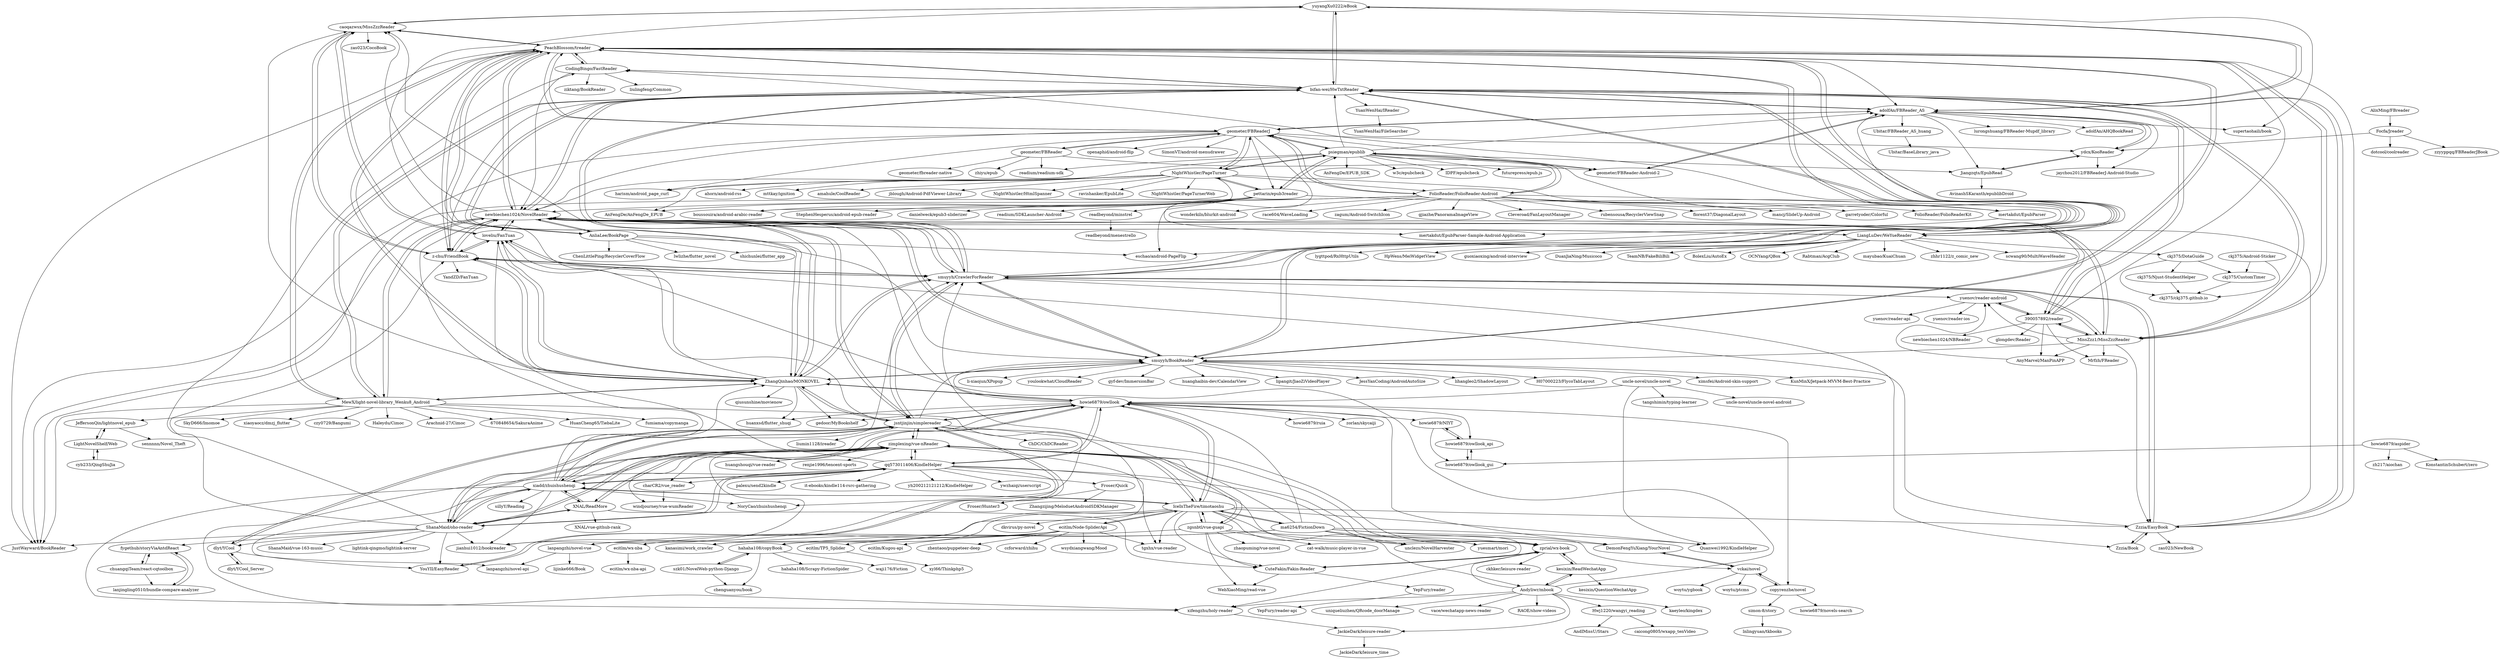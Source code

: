 digraph G {
"yuyangXu0222/eBook" -> "supertaohaili/book"
"yuyangXu0222/eBook" -> "caoqazwsx/MissZzzReader"
"yuyangXu0222/eBook" -> "adolfAn/FBReader_AS"
"yuyangXu0222/eBook" -> "bifan-wei/HwTxtReader"
"JeffersonQin/lightnovel_epub" -> "LightNovelShelf/Web"
"JeffersonQin/lightnovel_epub" -> "sennnnn/Novel_Theft"
"psiegman/epublib" -> "NightWhistler/PageTurner"
"psiegman/epublib" -> "FolioReader/FolioReader-Android"
"psiegman/epublib" -> "geometer/FBReaderJ"
"psiegman/epublib" -> "pettarin/epub3reader"
"psiegman/epublib" -> "adolfAn/FBReader_AS"
"psiegman/epublib" -> "mertakdut/EpubParser"
"psiegman/epublib" -> "readium/readium-sdk" ["e"=1]
"psiegman/epublib" -> "geometer/FBReader-Android-2"
"psiegman/epublib" -> "w3c/epubcheck" ["e"=1]
"psiegman/epublib" -> "IDPF/epubcheck" ["e"=1]
"psiegman/epublib" -> "bifan-wei/HwTxtReader"
"psiegman/epublib" -> "newbiechen1024/NovelReader"
"psiegman/epublib" -> "futurepress/epub.js" ["e"=1]
"psiegman/epublib" -> "AnFengDe/EPUB_SDK" ["e"=1]
"psiegman/epublib" -> "Jiangzqts/EpubRead"
"MewX/light-novel-library_Wenku8_Android" -> "newbiechen1024/NovelReader"
"MewX/light-novel-library_Wenku8_Android" -> "xiaoyaocz/dmzj_flutter" ["e"=1]
"MewX/light-novel-library_Wenku8_Android" -> "czy0729/Bangumi" ["e"=1]
"MewX/light-novel-library_Wenku8_Android" -> "PeachBlossom/treader"
"MewX/light-novel-library_Wenku8_Android" -> "bifan-wei/HwTxtReader"
"MewX/light-novel-library_Wenku8_Android" -> "ZhangQinhao/MONKOVEL"
"MewX/light-novel-library_Wenku8_Android" -> "JustWayward/BookReader" ["e"=1]
"MewX/light-novel-library_Wenku8_Android" -> "Haleydu/Cimoc" ["e"=1]
"MewX/light-novel-library_Wenku8_Android" -> "Arachnid-27/Cimoc" ["e"=1]
"MewX/light-novel-library_Wenku8_Android" -> "kanasimi/work_crawler" ["e"=1]
"MewX/light-novel-library_Wenku8_Android" -> "670848654/SakuraAnime" ["e"=1]
"MewX/light-novel-library_Wenku8_Android" -> "HuanCheng65/TiebaLite" ["e"=1]
"MewX/light-novel-library_Wenku8_Android" -> "fumiama/copymanga" ["e"=1]
"MewX/light-novel-library_Wenku8_Android" -> "JeffersonQin/lightnovel_epub"
"MewX/light-novel-library_Wenku8_Android" -> "SkyD666/Imomoe" ["e"=1]
"AnliaLee/BookPage" -> "eschao/android-PageFlip" ["e"=1]
"AnliaLee/BookPage" -> "lwlizhe/flutter_novel" ["e"=1]
"AnliaLee/BookPage" -> "newbiechen1024/NovelReader"
"AnliaLee/BookPage" -> "PeachBlossom/treader"
"AnliaLee/BookPage" -> "smuyyh/BookReader"
"AnliaLee/BookPage" -> "shichunlei/flutter_app" ["e"=1]
"AnliaLee/BookPage" -> "ChenLittlePing/RecyclerCoverFlow" ["e"=1]
"ckj375/DotaGuide" -> "ckj375/ckj375.github.io"
"ckj375/DotaGuide" -> "ckj375/CustomTimer"
"ckj375/DotaGuide" -> "ckj375/Njust-StudentHelper"
"Zzzia/EasyBook" -> "Zzzia/Book"
"Zzzia/EasyBook" -> "smuyyh/CrawlerForReader"
"Zzzia/EasyBook" -> "z-chu/FriendBook"
"Zzzia/EasyBook" -> "PeachBlossom/treader"
"Zzzia/EasyBook" -> "newbiechen1024/NovelReader"
"Zzzia/EasyBook" -> "zas023/NewBook"
"Zzzia/EasyBook" -> "bifan-wei/HwTxtReader"
"newbiechen1024/NovelReader" -> "smuyyh/BookReader"
"newbiechen1024/NovelReader" -> "PeachBlossom/treader"
"newbiechen1024/NovelReader" -> "smuyyh/CrawlerForReader"
"newbiechen1024/NovelReader" -> "bifan-wei/HwTxtReader"
"newbiechen1024/NovelReader" -> "ZhangQinhao/MONKOVEL"
"newbiechen1024/NovelReader" -> "z-chu/FriendBook"
"newbiechen1024/NovelReader" -> "JustWayward/BookReader" ["e"=1]
"newbiechen1024/NovelReader" -> "MewX/light-novel-library_Wenku8_Android"
"newbiechen1024/NovelReader" -> "jsntjinjin/simplereader"
"newbiechen1024/NovelReader" -> "LiangLuDev/WeYueReader"
"newbiechen1024/NovelReader" -> "390057892/reader"
"newbiechen1024/NovelReader" -> "AnliaLee/BookPage"
"newbiechen1024/NovelReader" -> "MissZzz1/MissZzzReader"
"newbiechen1024/NovelReader" -> "caoqazwsx/MissZzzReader"
"newbiechen1024/NovelReader" -> "loveliu/FanTuan"
"smuyyh/BookReader" -> "newbiechen1024/NovelReader"
"smuyyh/BookReader" -> "smuyyh/CrawlerForReader"
"smuyyh/BookReader" -> "PeachBlossom/treader"
"smuyyh/BookReader" -> "bifan-wei/HwTxtReader"
"smuyyh/BookReader" -> "ZhangQinhao/MONKOVEL"
"smuyyh/BookReader" -> "li-xiaojun/XPopup" ["e"=1]
"smuyyh/BookReader" -> "youlookwhat/CloudReader" ["e"=1]
"smuyyh/BookReader" -> "gyf-dev/ImmersionBar" ["e"=1]
"smuyyh/BookReader" -> "huanghaibin-dev/CalendarView" ["e"=1]
"smuyyh/BookReader" -> "lipangit/JiaoZiVideoPlayer" ["e"=1]
"smuyyh/BookReader" -> "JessYanCoding/AndroidAutoSize" ["e"=1]
"smuyyh/BookReader" -> "lihangleo2/ShadowLayout" ["e"=1]
"smuyyh/BookReader" -> "H07000223/FlycoTabLayout" ["e"=1]
"smuyyh/BookReader" -> "ximsfei/Android-skin-support" ["e"=1]
"smuyyh/BookReader" -> "KunMinX/Jetpack-MVVM-Best-Practice" ["e"=1]
"uncle-novel/uncle-novel" -> "uncle-novel/uncle-novel-android"
"uncle-novel/uncle-novel" -> "Quanwei1992/KindleHelper"
"uncle-novel/uncle-novel" -> "howie6879/owllook"
"uncle-novel/uncle-novel" -> "tangshimin/typing-learner" ["e"=1]
"zimplexing/vue-nReader" -> "xiadd/zhuishushenqi"
"zimplexing/vue-nReader" -> "XNAL/ReadMore"
"zimplexing/vue-nReader" -> "charCR2/vue_reader"
"zimplexing/vue-nReader" -> "ShanaMaid/oho-reader"
"zimplexing/vue-nReader" -> "CuteFakin/Fakin-Reader"
"zimplexing/vue-nReader" -> "tgxhx/vue-reader" ["e"=1]
"zimplexing/vue-nReader" -> "zprial/wx-book"
"zimplexing/vue-nReader" -> "windjourney/vue-wumReader"
"zimplexing/vue-nReader" -> "jianhui1012/bookreader"
"zimplexing/vue-nReader" -> "jsntjinjin/simplereader"
"zimplexing/vue-nReader" -> "huangshouqi/vue-reader" ["e"=1]
"zimplexing/vue-nReader" -> "zgsnbtl/vue-guapi"
"zimplexing/vue-nReader" -> "IceInTheFire/timotaoshu"
"zimplexing/vue-nReader" -> "renjie1996/tencent-sports" ["e"=1]
"zimplexing/vue-nReader" -> "qq573011406/KindleHelper"
"copyrenzhe/novel" -> "simon-8/story"
"copyrenzhe/novel" -> "vckai/novel"
"copyrenzhe/novel" -> "howie6879/novels-search"
"ma6254/FictionDown" -> "IceInTheFire/timotaoshu"
"ma6254/FictionDown" -> "vckai/novel"
"ma6254/FictionDown" -> "unclezs/NovelHarvester" ["e"=1]
"ma6254/FictionDown" -> "howie6879/owllook"
"ma6254/FictionDown" -> "Quanwei1992/KindleHelper"
"ma6254/FictionDown" -> "hahaha108/copyBook"
"ma6254/FictionDown" -> "DemonFengYuXiang/YourNovel"
"ma6254/FictionDown" -> "smuyyh/CrawlerForReader"
"ma6254/FictionDown" -> "kanasimi/work_crawler" ["e"=1]
"ma6254/FictionDown" -> "yuesmart/mori"
"howie6879/owllook" -> "IceInTheFire/timotaoshu"
"howie6879/owllook" -> "howie6879/owllook_api"
"howie6879/owllook" -> "huanxsd/flutter_shuqi" ["e"=1]
"howie6879/owllook" -> "smuyyh/BookReader"
"howie6879/owllook" -> "DemonFengYuXiang/YourNovel"
"howie6879/owllook" -> "newbiechen1024/NovelReader"
"howie6879/owllook" -> "qq573011406/KindleHelper"
"howie6879/owllook" -> "gedoor/MyBookshelf" ["e"=1]
"howie6879/owllook" -> "howie6879/NIYT"
"howie6879/owllook" -> "howie6879/ruia" ["e"=1]
"howie6879/owllook" -> "ZhangQinhao/MONKOVEL"
"howie6879/owllook" -> "jsntjinjin/simplereader"
"howie6879/owllook" -> "copyrenzhe/novel"
"howie6879/owllook" -> "ShanaMaid/oho-reader"
"howie6879/owllook" -> "zorlan/skycaiji" ["e"=1]
"qq573011406/KindleHelper" -> "ShanaMaid/oho-reader"
"qq573011406/KindleHelper" -> "it-ebooks/kindle114-rsrc-gathering" ["e"=1]
"qq573011406/KindleHelper" -> "xiadd/zhuishushenqi"
"qq573011406/KindleHelper" -> "loveliu/FanTuan"
"qq573011406/KindleHelper" -> "howie6879/owllook"
"qq573011406/KindleHelper" -> "Froser/Quick"
"qq573011406/KindleHelper" -> "yh200212121212/KindleHelper"
"qq573011406/KindleHelper" -> "zimplexing/vue-nReader"
"qq573011406/KindleHelper" -> "unclezs/NovelHarvester" ["e"=1]
"qq573011406/KindleHelper" -> "jianhui1012/bookreader"
"qq573011406/KindleHelper" -> "ywzhaiqi/userscript" ["e"=1]
"qq573011406/KindleHelper" -> "xifengzhu/holy-reader"
"qq573011406/KindleHelper" -> "charCR2/vue_reader"
"qq573011406/KindleHelper" -> "palexu/send2kindle"
"qq573011406/KindleHelper" -> "yuesmart/mori"
"NightWhistler/PageTurner" -> "pettarin/epub3reader"
"NightWhistler/PageTurner" -> "geometer/FBReaderJ"
"NightWhistler/PageTurner" -> "psiegman/epublib"
"NightWhistler/PageTurner" -> "amahule/CoolReader"
"NightWhistler/PageTurner" -> "harism/android_page_curl" ["e"=1]
"NightWhistler/PageTurner" -> "boussouira/android-arabic-reader"
"NightWhistler/PageTurner" -> "FolioReader/FolioReader-Android"
"NightWhistler/PageTurner" -> "jblough/Android-Pdf-Viewer-Library" ["e"=1]
"NightWhistler/PageTurner" -> "NightWhistler/HtmlSpanner" ["e"=1]
"NightWhistler/PageTurner" -> "AnFengDe/AnFengDe_EPUB"
"NightWhistler/PageTurner" -> "ravishanker/EpubLite"
"NightWhistler/PageTurner" -> "NightWhistler/PageTurnerWeb"
"NightWhistler/PageTurner" -> "mertakdut/EpubParser"
"NightWhistler/PageTurner" -> "ahorn/android-rss" ["e"=1]
"NightWhistler/PageTurner" -> "mttkay/ignition" ["e"=1]
"FolioReader/FolioReader-Android" -> "JustWayward/BookReader" ["e"=1]
"FolioReader/FolioReader-Android" -> "psiegman/epublib"
"FolioReader/FolioReader-Android" -> "FolioReader/FolioReaderKit" ["e"=1]
"FolioReader/FolioReader-Android" -> "eschao/android-PageFlip" ["e"=1]
"FolioReader/FolioReader-Android" -> "geometer/FBReaderJ"
"FolioReader/FolioReader-Android" -> "newbiechen1024/NovelReader"
"FolioReader/FolioReader-Android" -> "wonderkiln/blurkit-android" ["e"=1]
"FolioReader/FolioReader-Android" -> "race604/WaveLoading" ["e"=1]
"FolioReader/FolioReader-Android" -> "zagum/Android-SwitchIcon" ["e"=1]
"FolioReader/FolioReader-Android" -> "gjiazhe/PanoramaImageView" ["e"=1]
"FolioReader/FolioReader-Android" -> "Cleveroad/FanLayoutManager" ["e"=1]
"FolioReader/FolioReader-Android" -> "rubensousa/RecyclerViewSnap" ["e"=1]
"FolioReader/FolioReader-Android" -> "florent37/DiagonalLayout" ["e"=1]
"FolioReader/FolioReader-Android" -> "mancj/SlideUp-Android" ["e"=1]
"FolioReader/FolioReader-Android" -> "garretyoder/Colorful" ["e"=1]
"xiadd/zhuishushenqi" -> "ShanaMaid/oho-reader"
"xiadd/zhuishushenqi" -> "zimplexing/vue-nReader"
"xiadd/zhuishushenqi" -> "XNAL/ReadMore"
"xiadd/zhuishushenqi" -> "jsntjinjin/simplereader"
"xiadd/zhuishushenqi" -> "xifengzhu/holy-reader"
"xiadd/zhuishushenqi" -> "jianhui1012/bookreader"
"xiadd/zhuishushenqi" -> "qq573011406/KindleHelper"
"xiadd/zhuishushenqi" -> "NoryCao/zhuishushenqi"
"xiadd/zhuishushenqi" -> "lanpangzhi/novel-api"
"xiadd/zhuishushenqi" -> "ZhangQinhao/MONKOVEL"
"xiadd/zhuishushenqi" -> "IceInTheFire/timotaoshu"
"xiadd/zhuishushenqi" -> "newbiechen1024/NovelReader"
"xiadd/zhuishushenqi" -> "smuyyh/CrawlerForReader"
"xiadd/zhuishushenqi" -> "sillyY/Reading"
"xiadd/zhuishushenqi" -> "howie6879/owllook"
"szk01/NovelWeb-python-Django" -> "hahaha108/copyBook"
"szk01/NovelWeb-python-Django" -> "chenguanyou/book"
"geometer/FBReaderJ" -> "adolfAn/FBReader_AS"
"geometer/FBReaderJ" -> "NightWhistler/PageTurner"
"geometer/FBReaderJ" -> "geometer/FBReader"
"geometer/FBReaderJ" -> "psiegman/epublib"
"geometer/FBReaderJ" -> "FolioReader/FolioReader-Android"
"geometer/FBReaderJ" -> "harism/android_page_curl" ["e"=1]
"geometer/FBReaderJ" -> "PeachBlossom/treader"
"geometer/FBReaderJ" -> "JustWayward/BookReader" ["e"=1]
"geometer/FBReaderJ" -> "newbiechen1024/NovelReader"
"geometer/FBReaderJ" -> "geometer/FBReader-Android-2"
"geometer/FBReaderJ" -> "pettarin/epub3reader"
"geometer/FBReaderJ" -> "openaphid/android-flip" ["e"=1]
"geometer/FBReaderJ" -> "SimonVT/android-menudrawer" ["e"=1]
"geometer/FBReaderJ" -> "ydcx/KooReader"
"geometer/FBReaderJ" -> "eschao/android-PageFlip" ["e"=1]
"vckai/novel" -> "DemonFengYuXiang/YourNovel"
"vckai/novel" -> "copyrenzhe/novel"
"vckai/novel" -> "woytu/ptcms"
"vckai/novel" -> "woytu/ygbook"
"howie6879/NIYT" -> "howie6879/owllook_gui"
"howie6879/NIYT" -> "howie6879/owllook_api"
"hahaha108/copyBook" -> "hahaha108/Scrapy-FictionSpider"
"hahaha108/copyBook" -> "szk01/NovelWeb-python-Django"
"hahaha108/copyBook" -> "chenguanyou/book"
"hahaha108/copyBook" -> "waji176/Fiction"
"Zzzia/Book" -> "Zzzia/EasyBook"
"smuyyh/CrawlerForReader" -> "newbiechen1024/NovelReader"
"smuyyh/CrawlerForReader" -> "smuyyh/BookReader"
"smuyyh/CrawlerForReader" -> "PeachBlossom/treader"
"smuyyh/CrawlerForReader" -> "z-chu/FriendBook"
"smuyyh/CrawlerForReader" -> "Zzzia/EasyBook"
"smuyyh/CrawlerForReader" -> "loveliu/FanTuan"
"smuyyh/CrawlerForReader" -> "jsntjinjin/simplereader"
"smuyyh/CrawlerForReader" -> "ZhangQinhao/MONKOVEL"
"smuyyh/CrawlerForReader" -> "caoqazwsx/MissZzzReader"
"smuyyh/CrawlerForReader" -> "MissZzz1/MissZzzReader"
"smuyyh/CrawlerForReader" -> "bifan-wei/HwTxtReader"
"smuyyh/CrawlerForReader" -> "yuenov/reader-android"
"smuyyh/CrawlerForReader" -> "Zzzia/Book"
"smuyyh/CrawlerForReader" -> "adolfAn/FBReader_AS"
"smuyyh/CrawlerForReader" -> "CodingBingo/FastReader"
"bifan-wei/HwTxtReader" -> "PeachBlossom/treader"
"bifan-wei/HwTxtReader" -> "newbiechen1024/NovelReader"
"bifan-wei/HwTxtReader" -> "MissZzz1/MissZzzReader"
"bifan-wei/HwTxtReader" -> "smuyyh/BookReader"
"bifan-wei/HwTxtReader" -> "CodingBingo/FastReader"
"bifan-wei/HwTxtReader" -> "ZhangQinhao/MONKOVEL"
"bifan-wei/HwTxtReader" -> "adolfAn/FBReader_AS"
"bifan-wei/HwTxtReader" -> "yuyangXu0222/eBook"
"bifan-wei/HwTxtReader" -> "LiangLuDev/WeYueReader"
"bifan-wei/HwTxtReader" -> "390057892/reader"
"bifan-wei/HwTxtReader" -> "z-chu/FriendBook"
"bifan-wei/HwTxtReader" -> "MewX/light-novel-library_Wenku8_Android"
"bifan-wei/HwTxtReader" -> "YuanWenHai/IReader"
"bifan-wei/HwTxtReader" -> "smuyyh/CrawlerForReader"
"bifan-wei/HwTxtReader" -> "Zzzia/EasyBook"
"xifengzhu/holy-reader" -> "JackieDark/leisure-reader"
"lanpangzhi/novel-vue" -> "lanpangzhi/novel-api"
"lanpangzhi/novel-vue" -> "lijinke666/Book"
"z-chu/FriendBook" -> "caoqazwsx/MissZzzReader"
"z-chu/FriendBook" -> "PeachBlossom/treader"
"z-chu/FriendBook" -> "newbiechen1024/NovelReader"
"z-chu/FriendBook" -> "loveliu/FanTuan"
"z-chu/FriendBook" -> "ZhangQinhao/MONKOVEL"
"z-chu/FriendBook" -> "smuyyh/CrawlerForReader"
"z-chu/FriendBook" -> "YandZD/FanTuan"
"390057892/reader" -> "yuenov/reader-android"
"390057892/reader" -> "newbiechen1024/NovelReader"
"390057892/reader" -> "Mrfzh/FReader"
"390057892/reader" -> "bifan-wei/HwTxtReader"
"390057892/reader" -> "MissZzz1/MissZzzReader"
"390057892/reader" -> "newbiechen1024/NBReader"
"390057892/reader" -> "glongdev/Reader"
"390057892/reader" -> "PeachBlossom/treader"
"390057892/reader" -> "AnyMarvel/ManPinAPP"
"IceInTheFire/timotaoshu" -> "ma6254/FictionDown"
"IceInTheFire/timotaoshu" -> "tgxhx/vue-reader" ["e"=1]
"IceInTheFire/timotaoshu" -> "zgsnbtl/vue-guapi"
"IceInTheFire/timotaoshu" -> "dkvirus/py-novel"
"IceInTheFire/timotaoshu" -> "howie6879/owllook"
"IceInTheFire/timotaoshu" -> "ecitlm/Node-SpliderApi"
"IceInTheFire/timotaoshu" -> "zimplexing/vue-nReader"
"IceInTheFire/timotaoshu" -> "hahaha108/copyBook"
"IceInTheFire/timotaoshu" -> "CuteFakin/Fakin-Reader"
"IceInTheFire/timotaoshu" -> "lanpangzhi/novel-vue"
"IceInTheFire/timotaoshu" -> "zprial/wx-book"
"IceInTheFire/timotaoshu" -> "xiadd/zhuishushenqi"
"IceInTheFire/timotaoshu" -> "Quanwei1992/KindleHelper"
"IceInTheFire/timotaoshu" -> "Andyliwr/mbook"
"IceInTheFire/timotaoshu" -> "Zzzia/EasyBook"
"ShanaMaid/oho-reader" -> "xiadd/zhuishushenqi"
"ShanaMaid/oho-reader" -> "ShanaMaid/vue-163-music" ["e"=1]
"ShanaMaid/oho-reader" -> "qq573011406/KindleHelper"
"ShanaMaid/oho-reader" -> "zimplexing/vue-nReader"
"ShanaMaid/oho-reader" -> "jsntjinjin/simplereader"
"ShanaMaid/oho-reader" -> "XNAL/ReadMore"
"ShanaMaid/oho-reader" -> "YouYII/EasyReader"
"ShanaMaid/oho-reader" -> "dlyt/YCool"
"ShanaMaid/oho-reader" -> "jianhui1012/bookreader"
"ShanaMaid/oho-reader" -> "howie6879/owllook"
"ShanaMaid/oho-reader" -> "JustWayward/BookReader" ["e"=1]
"ShanaMaid/oho-reader" -> "z-chu/FriendBook"
"ShanaMaid/oho-reader" -> "lightink-qingmo/lightink-server"
"ShanaMaid/oho-reader" -> "CodingBingo/FastReader"
"ShanaMaid/oho-reader" -> "fygethub/storyViaAntdReact"
"caoqazwsx/MissZzzReader" -> "z-chu/FriendBook"
"caoqazwsx/MissZzzReader" -> "loveliu/FanTuan"
"caoqazwsx/MissZzzReader" -> "PeachBlossom/treader"
"caoqazwsx/MissZzzReader" -> "zas023/CocoBook"
"caoqazwsx/MissZzzReader" -> "yuyangXu0222/eBook"
"XNAL/ReadMore" -> "zimplexing/vue-nReader"
"XNAL/ReadMore" -> "XNAL/vue-github-rank"
"XNAL/ReadMore" -> "xiadd/zhuishushenqi"
"XNAL/ReadMore" -> "CuteFakin/Fakin-Reader"
"XNAL/ReadMore" -> "ShanaMaid/oho-reader"
"ecitlm/Node-SpliderApi" -> "IceInTheFire/timotaoshu"
"ecitlm/Node-SpliderApi" -> "ecitlm/TP5_Splider"
"ecitlm/Node-SpliderApi" -> "ecitlm/wx-nba"
"ecitlm/Node-SpliderApi" -> "ecitlm/Kugou-api" ["e"=1]
"ecitlm/Node-SpliderApi" -> "zhentaoo/puppeteer-deep" ["e"=1]
"ecitlm/Node-SpliderApi" -> "ccforward/zhihu" ["e"=1]
"ecitlm/Node-SpliderApi" -> "tgxhx/vue-reader" ["e"=1]
"ecitlm/Node-SpliderApi" -> "wsydxiangwang/Mood" ["e"=1]
"LightNovelShelf/Web" -> "cyb233/QingShuJia"
"LightNovelShelf/Web" -> "JeffersonQin/lightnovel_epub"
"LiangLuDev/WeYueReader" -> "PeachBlossom/treader"
"LiangLuDev/WeYueReader" -> "Rabtman/AcgClub" ["e"=1]
"LiangLuDev/WeYueReader" -> "ckj375/DotaGuide"
"LiangLuDev/WeYueReader" -> "newbiechen1024/NovelReader"
"LiangLuDev/WeYueReader" -> "mayubao/KuaiChuan" ["e"=1]
"LiangLuDev/WeYueReader" -> "zhhr1122/z_comic_new" ["e"=1]
"LiangLuDev/WeYueReader" -> "bifan-wei/HwTxtReader"
"LiangLuDev/WeYueReader" -> "scwang90/MultiWaveHeader" ["e"=1]
"LiangLuDev/WeYueReader" -> "lygttpod/RxHttpUtils" ["e"=1]
"LiangLuDev/WeYueReader" -> "HpWens/MeiWidgetView" ["e"=1]
"LiangLuDev/WeYueReader" -> "guoxiaoxing/android-interview" ["e"=1]
"LiangLuDev/WeYueReader" -> "DuanJiaNing/Musicoco" ["e"=1]
"LiangLuDev/WeYueReader" -> "TeamNB/FakeBiliBili" ["e"=1]
"LiangLuDev/WeYueReader" -> "BolexLiu/AutoEx" ["e"=1]
"LiangLuDev/WeYueReader" -> "OCNYang/QBox" ["e"=1]
"cyb233/QingShuJia" -> "LightNovelShelf/Web"
"yuenov/reader-android" -> "yuenov/reader-ios" ["e"=1]
"yuenov/reader-android" -> "yuenov/reader-api" ["e"=1]
"yuenov/reader-android" -> "390057892/reader"
"dlyt/YCool" -> "dlyt/YCool_Server"
"dlyt/YCool" -> "jsntjinjin/simplereader"
"dlyt/YCool" -> "YouYII/EasyReader"
"dlyt/YCool_Server" -> "dlyt/YCool"
"howie6879/owllook_api" -> "howie6879/owllook_gui"
"howie6879/owllook_api" -> "howie6879/NIYT"
"howie6879/owllook_gui" -> "howie6879/owllook_api"
"kesixin/ReadWechatApp" -> "zprial/wx-book"
"kesixin/ReadWechatApp" -> "kesixin/QuestionWechatApp" ["e"=1]
"kesixin/ReadWechatApp" -> "Andyliwr/mbook"
"PeachBlossom/treader" -> "newbiechen1024/NovelReader"
"PeachBlossom/treader" -> "bifan-wei/HwTxtReader"
"PeachBlossom/treader" -> "LiangLuDev/WeYueReader"
"PeachBlossom/treader" -> "z-chu/FriendBook"
"PeachBlossom/treader" -> "smuyyh/BookReader"
"PeachBlossom/treader" -> "ZhangQinhao/MONKOVEL"
"PeachBlossom/treader" -> "smuyyh/CrawlerForReader"
"PeachBlossom/treader" -> "caoqazwsx/MissZzzReader"
"PeachBlossom/treader" -> "JustWayward/BookReader" ["e"=1]
"PeachBlossom/treader" -> "MissZzz1/MissZzzReader"
"PeachBlossom/treader" -> "AnliaLee/BookPage"
"PeachBlossom/treader" -> "CodingBingo/FastReader"
"PeachBlossom/treader" -> "adolfAn/FBReader_AS"
"PeachBlossom/treader" -> "MewX/light-novel-library_Wenku8_Android"
"PeachBlossom/treader" -> "geometer/FBReaderJ"
"ydcx/KooReader" -> "Jiangzqts/EpubRead"
"ydcx/KooReader" -> "adolfAn/FBReader_AS"
"ydcx/KooReader" -> "jaychou2012/FBReaderJ-Android-Studio"
"ZhangQinhao/MONKOVEL" -> "newbiechen1024/NovelReader"
"ZhangQinhao/MONKOVEL" -> "PeachBlossom/treader"
"ZhangQinhao/MONKOVEL" -> "z-chu/FriendBook"
"ZhangQinhao/MONKOVEL" -> "gedoor/MyBookshelf" ["e"=1]
"ZhangQinhao/MONKOVEL" -> "loveliu/FanTuan"
"ZhangQinhao/MONKOVEL" -> "bifan-wei/HwTxtReader"
"ZhangQinhao/MONKOVEL" -> "smuyyh/BookReader"
"ZhangQinhao/MONKOVEL" -> "smuyyh/CrawlerForReader"
"ZhangQinhao/MONKOVEL" -> "caoqazwsx/MissZzzReader"
"ZhangQinhao/MONKOVEL" -> "MewX/light-novel-library_Wenku8_Android"
"ZhangQinhao/MONKOVEL" -> "jsntjinjin/simplereader"
"ZhangQinhao/MONKOVEL" -> "yuyangXu0222/eBook"
"ZhangQinhao/MONKOVEL" -> "howie6879/owllook"
"ZhangQinhao/MONKOVEL" -> "huanxsd/flutter_shuqi" ["e"=1]
"ZhangQinhao/MONKOVEL" -> "qiusunshine/movienow" ["e"=1]
"jsntjinjin/simplereader" -> "YouYII/EasyReader"
"jsntjinjin/simplereader" -> "dlyt/YCool"
"jsntjinjin/simplereader" -> "newbiechen1024/NovelReader"
"jsntjinjin/simplereader" -> "smuyyh/CrawlerForReader"
"jsntjinjin/simplereader" -> "ShanaMaid/oho-reader"
"jsntjinjin/simplereader" -> "smuyyh/BookReader"
"jsntjinjin/simplereader" -> "xiadd/zhuishushenqi"
"jsntjinjin/simplereader" -> "NoryCao/zhuishushenqi"
"jsntjinjin/simplereader" -> "zprial/wx-book"
"jsntjinjin/simplereader" -> "ChDC/ChDCReader"
"jsntjinjin/simplereader" -> "ZhangQinhao/MONKOVEL"
"jsntjinjin/simplereader" -> "zimplexing/vue-nReader"
"jsntjinjin/simplereader" -> "loveliu/FanTuan"
"jsntjinjin/simplereader" -> "liumin1128/ireader"
"jsntjinjin/simplereader" -> "howie6879/owllook"
"loveliu/FanTuan" -> "z-chu/FriendBook"
"loveliu/FanTuan" -> "caoqazwsx/MissZzzReader"
"loveliu/FanTuan" -> "ZhangQinhao/MONKOVEL"
"loveliu/FanTuan" -> "smuyyh/CrawlerForReader"
"loveliu/FanTuan" -> "newbiechen1024/NovelReader"
"ecitlm/wx-nba" -> "ecitlm/wx-nba-api"
"MissZzz1/MissZzzReader" -> "bifan-wei/HwTxtReader"
"MissZzz1/MissZzzReader" -> "Mrfzh/FReader"
"MissZzz1/MissZzzReader" -> "PeachBlossom/treader"
"MissZzz1/MissZzzReader" -> "yuenov/reader-android"
"MissZzz1/MissZzzReader" -> "newbiechen1024/NovelReader"
"MissZzz1/MissZzzReader" -> "smuyyh/CrawlerForReader"
"MissZzz1/MissZzzReader" -> "390057892/reader"
"MissZzz1/MissZzzReader" -> "AnyMarvel/ManPinAPP"
"MissZzz1/MissZzzReader" -> "smuyyh/BookReader"
"MissZzz1/MissZzzReader" -> "Zzzia/EasyBook"
"zgsnbtl/vue-guapi" -> "CuteFakin/Fakin-Reader"
"zgsnbtl/vue-guapi" -> "WebXiaoMing/read-vue"
"zgsnbtl/vue-guapi" -> "lanpangzhi/novel-vue"
"zgsnbtl/vue-guapi" -> "IceInTheFire/timotaoshu"
"zgsnbtl/vue-guapi" -> "zhaopuming/vue-novel"
"zgsnbtl/vue-guapi" -> "zprial/wx-book"
"zgsnbtl/vue-guapi" -> "zimplexing/vue-nReader"
"zgsnbtl/vue-guapi" -> "cat-walk/music-player-in-vue" ["e"=1]
"charCR2/vue_reader" -> "windjourney/vue-wumReader"
"geometer/FBReader-Android-2" -> "adolfAn/FBReader_AS"
"Andyliwr/mbook" -> "zprial/wx-book"
"Andyliwr/mbook" -> "kesixin/ReadWechatApp"
"Andyliwr/mbook" -> "xifengzhu/holy-reader"
"Andyliwr/mbook" -> "loveliu/FanTuan"
"Andyliwr/mbook" -> "RAOE/show-videos" ["e"=1]
"Andyliwr/mbook" -> "Hwj1220/wangyi_reading"
"Andyliwr/mbook" -> "kaeyleo/kingdex" ["e"=1]
"Andyliwr/mbook" -> "uniqueliuzhen/QRcode_doorManage" ["e"=1]
"Andyliwr/mbook" -> "JackieDark/leisure-reader"
"Andyliwr/mbook" -> "vace/wechatapp-news-reader" ["e"=1]
"Jiangzqts/EpubRead" -> "ydcx/KooReader"
"Jiangzqts/EpubRead" -> "AvinashSKaranth/epublibDroid"
"pettarin/epub3reader" -> "readbeyond/minstrel"
"pettarin/epub3reader" -> "readium/SDKLauncher-Android" ["e"=1]
"pettarin/epub3reader" -> "NightWhistler/PageTurner"
"pettarin/epub3reader" -> "AnFengDe/AnFengDe_EPUB"
"pettarin/epub3reader" -> "boussouira/android-arabic-reader"
"pettarin/epub3reader" -> "psiegman/epublib"
"pettarin/epub3reader" -> "mertakdut/EpubParser"
"pettarin/epub3reader" -> "StephenHesperus/android-epub-reader"
"pettarin/epub3reader" -> "danielweck/epub3-sliderizer"
"pettarin/epub3reader" -> "mertakdut/EpubParser-Sample-Android-Application"
"CodingBingo/FastReader" -> "bifan-wei/HwTxtReader"
"CodingBingo/FastReader" -> "liulingfeng/Common" ["e"=1]
"CodingBingo/FastReader" -> "PeachBlossom/treader"
"CodingBingo/FastReader" -> "ziktang/BookReader"
"CodingBingo/FastReader" -> "newbiechen1024/NovelReader"
"Focfa/Jreader" -> "dotcool/coolreader"
"Focfa/Jreader" -> "zzyyppqq/FBReaderJBook"
"Focfa/Jreader" -> "ydcx/KooReader"
"YuanWenHai/IReader" -> "YuanWenHai/FileSearcher"
"geometer/FBReader" -> "geometer/FBReaderJ"
"geometer/FBReader" -> "geometer/FBReader-Android-2"
"geometer/FBReader" -> "geometer/fbreader-native"
"geometer/FBReader" -> "zhiyu/epub" ["e"=1]
"geometer/FBReader" -> "readium/readium-sdk" ["e"=1]
"zprial/wx-book" -> "xifengzhu/holy-reader"
"zprial/wx-book" -> "kesixin/ReadWechatApp"
"zprial/wx-book" -> "CuteFakin/Fakin-Reader"
"zprial/wx-book" -> "ckhker/leisure-reader"
"simon-8/story" -> "lnlingyuan/tkbooks"
"YepFury/reader" -> "YepFury/reader-api"
"ecitlm/TP5_Splider" -> "xyl66/Thinkphp5"
"YouYII/EasyReader" -> "jsntjinjin/simplereader"
"CuteFakin/Fakin-Reader" -> "WebXiaoMing/read-vue"
"CuteFakin/Fakin-Reader" -> "YepFury/reader"
"CuteFakin/Fakin-Reader" -> "zprial/wx-book"
"AnyMarvel/ManPinAPP" -> "yuenov/reader-android"
"Hwj1220/wangyi_reading" -> "AndIMissU/Stars"
"Hwj1220/wangyi_reading" -> "caicong0805/wxapp_tenVideo"
"DemonFengYuXiang/YourNovel" -> "vckai/novel"
"adolfAn/FBReader_AS" -> "ydcx/KooReader"
"adolfAn/FBReader_AS" -> "geometer/FBReader-Android-2"
"adolfAn/FBReader_AS" -> "lurongshuang/FBReader-Mupdf_library"
"adolfAn/FBReader_AS" -> "geometer/FBReaderJ"
"adolfAn/FBReader_AS" -> "jaychou2012/FBReaderJ-Android-Studio"
"adolfAn/FBReader_AS" -> "Jiangzqts/EpubRead"
"adolfAn/FBReader_AS" -> "adolfAn/AHQBookRead"
"adolfAn/FBReader_AS" -> "Ubitar/FBReader_AS_huang"
"adolfAn/FBReader_AS" -> "bifan-wei/HwTxtReader"
"adolfAn/FBReader_AS" -> "yuyangXu0222/eBook"
"adolfAn/FBReader_AS" -> "supertaohaili/book"
"fygethub/storyViaAntdReact" -> "lanjingling0510/bundle-compare-analyzer"
"fygethub/storyViaAntdReact" -> "chuangqiTeam/react-cqtoolbox"
"JackieDark/leisure-reader" -> "JackieDark/leisure_time"
"chuangqiTeam/react-cqtoolbox" -> "fygethub/storyViaAntdReact"
"chuangqiTeam/react-cqtoolbox" -> "lanjingling0510/bundle-compare-analyzer"
"ckj375/Android-Sticker" -> "ckj375/ckj375.github.io"
"ckj375/Android-Sticker" -> "ckj375/CustomTimer"
"Froser/Quick" -> "Froser/Hunter3"
"Froser/Quick" -> "Zhangzijing/MeloduetAndroidSDKManager"
"howie6879/aspider" -> "zh217/aiochan"
"howie6879/aspider" -> "KonstantinSchubert/zero" ["e"=1]
"howie6879/aspider" -> "howie6879/owllook_gui"
"mertakdut/EpubParser" -> "mertakdut/EpubParser-Sample-Android-Application"
"AlixMing/FBreader" -> "Focfa/Jreader"
"readbeyond/minstrel" -> "readbeyond/menestrello"
"Ubitar/FBReader_AS_huang" -> "Ubitar/BaseLibrary_java"
"ckj375/CustomTimer" -> "ckj375/ckj375.github.io"
"ckj375/Njust-StudentHelper" -> "ckj375/ckj375.github.io"
"lanjingling0510/bundle-compare-analyzer" -> "fygethub/storyViaAntdReact"
"yuyangXu0222/eBook" ["l"="47.101,0.446"]
"supertaohaili/book" ["l"="47.07,0.449"]
"caoqazwsx/MissZzzReader" ["l"="47.155,0.453"]
"adolfAn/FBReader_AS" ["l"="47.068,0.418"]
"bifan-wei/HwTxtReader" ["l"="47.117,0.429"]
"JeffersonQin/lightnovel_epub" ["l"="47.22,0.313"]
"LightNovelShelf/Web" ["l"="47.238,0.278"]
"sennnnn/Novel_Theft" ["l"="47.245,0.304"]
"psiegman/epublib" ["l"="47.014,0.402"]
"NightWhistler/PageTurner" ["l"="46.971,0.406"]
"FolioReader/FolioReader-Android" ["l"="46.996,0.438"]
"geometer/FBReaderJ" ["l"="47.036,0.422"]
"pettarin/epub3reader" ["l"="46.973,0.375"]
"mertakdut/EpubParser" ["l"="46.959,0.385"]
"readium/readium-sdk" ["l"="-34.56,-20.608"]
"geometer/FBReader-Android-2" ["l"="47.032,0.448"]
"w3c/epubcheck" ["l"="-34.658,-20.628"]
"IDPF/epubcheck" ["l"="-34.605,-20.575"]
"newbiechen1024/NovelReader" ["l"="47.137,0.446"]
"futurepress/epub.js" ["l"="-34.599,-20.708"]
"AnFengDe/EPUB_SDK" ["l"="-34.496,-20.603"]
"Jiangzqts/EpubRead" ["l"="47.024,0.37"]
"MewX/light-novel-library_Wenku8_Android" ["l"="47.163,0.399"]
"xiaoyaocz/dmzj_flutter" ["l"="-30.309,-15.42"]
"czy0729/Bangumi" ["l"="-30.267,-15.385"]
"PeachBlossom/treader" ["l"="47.139,0.425"]
"ZhangQinhao/MONKOVEL" ["l"="47.17,0.465"]
"JustWayward/BookReader" ["l"="48.437,1.301"]
"Haleydu/Cimoc" ["l"="-30.29,-15.478"]
"Arachnid-27/Cimoc" ["l"="-30.342,-15.572"]
"kanasimi/work_crawler" ["l"="-30.314,-15.508"]
"670848654/SakuraAnime" ["l"="-30.251,-15.435"]
"HuanCheng65/TiebaLite" ["l"="-26.473,-19.724"]
"fumiama/copymanga" ["l"="-30.31,-15.375"]
"SkyD666/Imomoe" ["l"="-30.269,-15.444"]
"AnliaLee/BookPage" ["l"="47.191,0.401"]
"eschao/android-PageFlip" ["l"="52.26,-2.78"]
"lwlizhe/flutter_novel" ["l"="-33.78,22.149"]
"smuyyh/BookReader" ["l"="47.177,0.436"]
"shichunlei/flutter_app" ["l"="-33.784,22.272"]
"ChenLittlePing/RecyclerCoverFlow" ["l"="48.699,1.619"]
"ckj375/DotaGuide" ["l"="47.151,0.299"]
"ckj375/ckj375.github.io" ["l"="47.155,0.27"]
"ckj375/CustomTimer" ["l"="47.145,0.268"]
"ckj375/Njust-StudentHelper" ["l"="47.166,0.279"]
"Zzzia/EasyBook" ["l"="47.13,0.485"]
"Zzzia/Book" ["l"="47.114,0.502"]
"smuyyh/CrawlerForReader" ["l"="47.145,0.466"]
"z-chu/FriendBook" ["l"="47.155,0.478"]
"zas023/NewBook" ["l"="47.098,0.513"]
"jsntjinjin/simplereader" ["l"="47.204,0.489"]
"LiangLuDev/WeYueReader" ["l"="47.143,0.377"]
"390057892/reader" ["l"="47.107,0.395"]
"MissZzz1/MissZzzReader" ["l"="47.126,0.412"]
"loveliu/FanTuan" ["l"="47.178,0.486"]
"li-xiaojun/XPopup" ["l"="48.834,1.393"]
"youlookwhat/CloudReader" ["l"="48.563,1.325"]
"gyf-dev/ImmersionBar" ["l"="48.748,1.257"]
"huanghaibin-dev/CalendarView" ["l"="48.766,1.308"]
"lipangit/JiaoZiVideoPlayer" ["l"="48.793,1.274"]
"JessYanCoding/AndroidAutoSize" ["l"="48.826,1.237"]
"lihangleo2/ShadowLayout" ["l"="48.91,1.519"]
"H07000223/FlycoTabLayout" ["l"="48.599,1.167"]
"ximsfei/Android-skin-support" ["l"="48.748,1.218"]
"KunMinX/Jetpack-MVVM-Best-Practice" ["l"="48.983,1.356"]
"uncle-novel/uncle-novel" ["l"="47.218,0.652"]
"uncle-novel/uncle-novel-android" ["l"="47.237,0.686"]
"Quanwei1992/KindleHelper" ["l"="47.22,0.626"]
"howie6879/owllook" ["l"="47.173,0.553"]
"tangshimin/typing-learner" ["l"="-27.468,-18.022"]
"zimplexing/vue-nReader" ["l"="47.238,0.547"]
"xiadd/zhuishushenqi" ["l"="47.222,0.519"]
"XNAL/ReadMore" ["l"="47.252,0.531"]
"charCR2/vue_reader" ["l"="47.222,0.569"]
"ShanaMaid/oho-reader" ["l"="47.202,0.516"]
"CuteFakin/Fakin-Reader" ["l"="47.284,0.565"]
"tgxhx/vue-reader" ["l"="12.137,-9.291"]
"zprial/wx-book" ["l"="47.277,0.543"]
"windjourney/vue-wumReader" ["l"="47.248,0.571"]
"jianhui1012/bookreader" ["l"="47.218,0.541"]
"huangshouqi/vue-reader" ["l"="12.276,-9.267"]
"zgsnbtl/vue-guapi" ["l"="47.272,0.583"]
"IceInTheFire/timotaoshu" ["l"="47.234,0.585"]
"renjie1996/tencent-sports" ["l"="12.184,-9.511"]
"qq573011406/KindleHelper" ["l"="47.201,0.552"]
"copyrenzhe/novel" ["l"="47.166,0.682"]
"simon-8/story" ["l"="47.166,0.741"]
"vckai/novel" ["l"="47.186,0.671"]
"howie6879/novels-search" ["l"="47.151,0.718"]
"ma6254/FictionDown" ["l"="47.183,0.604"]
"unclezs/NovelHarvester" ["l"="-27.192,-17.837"]
"hahaha108/copyBook" ["l"="47.151,0.652"]
"DemonFengYuXiang/YourNovel" ["l"="47.177,0.634"]
"yuesmart/mori" ["l"="47.163,0.589"]
"howie6879/owllook_api" ["l"="47.098,0.618"]
"huanxsd/flutter_shuqi" ["l"="-33.796,22.229"]
"gedoor/MyBookshelf" ["l"="-27.057,-17.708"]
"howie6879/NIYT" ["l"="47.115,0.61"]
"howie6879/ruia" ["l"="16.037,5.73"]
"zorlan/skycaiji" ["l"="-34.399,-13.399"]
"it-ebooks/kindle114-rsrc-gathering" ["l"="-39.34,-15.995"]
"Froser/Quick" ["l"="47.121,0.576"]
"yh200212121212/KindleHelper" ["l"="47.195,0.581"]
"ywzhaiqi/userscript" ["l"="-28.1,-18.962"]
"xifengzhu/holy-reader" ["l"="47.266,0.52"]
"palexu/send2kindle" ["l"="47.209,0.595"]
"amahule/CoolReader" ["l"="46.919,0.418"]
"harism/android_page_curl" ["l"="47.987,0.336"]
"boussouira/android-arabic-reader" ["l"="46.935,0.393"]
"jblough/Android-Pdf-Viewer-Library" ["l"="53.136,0.67"]
"NightWhistler/HtmlSpanner" ["l"="48.635,1.494"]
"AnFengDe/AnFengDe_EPUB" ["l"="46.94,0.374"]
"ravishanker/EpubLite" ["l"="46.944,0.413"]
"NightWhistler/PageTurnerWeb" ["l"="46.944,0.428"]
"ahorn/android-rss" ["l"="47.879,0.3"]
"mttkay/ignition" ["l"="47.944,0.318"]
"FolioReader/FolioReaderKit" ["l"="-51.575,4.381"]
"wonderkiln/blurkit-android" ["l"="52.254,-2.802"]
"race604/WaveLoading" ["l"="52.219,-2.755"]
"zagum/Android-SwitchIcon" ["l"="52.246,-2.585"]
"gjiazhe/PanoramaImageView" ["l"="52.27,-2.704"]
"Cleveroad/FanLayoutManager" ["l"="52.341,-2.802"]
"rubensousa/RecyclerViewSnap" ["l"="52.402,-2.848"]
"florent37/DiagonalLayout" ["l"="52.367,-2.743"]
"mancj/SlideUp-Android" ["l"="52.25,-2.732"]
"garretyoder/Colorful" ["l"="52.271,-2.657"]
"NoryCao/zhuishushenqi" ["l"="47.249,0.47"]
"lanpangzhi/novel-api" ["l"="47.262,0.563"]
"sillyY/Reading" ["l"="47.254,0.506"]
"szk01/NovelWeb-python-Django" ["l"="47.134,0.687"]
"chenguanyou/book" ["l"="47.113,0.683"]
"geometer/FBReader" ["l"="47.004,0.477"]
"openaphid/android-flip" ["l"="48.068,0.398"]
"SimonVT/android-menudrawer" ["l"="48.088,0.354"]
"ydcx/KooReader" ["l"="47.04,0.374"]
"woytu/ptcms" ["l"="47.206,0.7"]
"woytu/ygbook" ["l"="47.189,0.707"]
"howie6879/owllook_gui" ["l"="47.074,0.642"]
"hahaha108/Scrapy-FictionSpider" ["l"="47.122,0.658"]
"waji176/Fiction" ["l"="47.135,0.666"]
"yuenov/reader-android" ["l"="47.122,0.386"]
"CodingBingo/FastReader" ["l"="47.115,0.466"]
"YuanWenHai/IReader" ["l"="47.084,0.347"]
"JackieDark/leisure-reader" ["l"="47.308,0.501"]
"lanpangzhi/novel-vue" ["l"="47.277,0.604"]
"lijinke666/Book" ["l"="47.301,0.622"]
"YandZD/FanTuan" ["l"="47.202,0.46"]
"Mrfzh/FReader" ["l"="47.102,0.369"]
"newbiechen1024/NBReader" ["l"="47.082,0.367"]
"glongdev/Reader" ["l"="47.103,0.342"]
"AnyMarvel/ManPinAPP" ["l"="47.122,0.354"]
"dkvirus/py-novel" ["l"="47.261,0.631"]
"ecitlm/Node-SpliderApi" ["l"="47.293,0.656"]
"Andyliwr/mbook" ["l"="47.293,0.52"]
"ShanaMaid/vue-163-music" ["l"="12.084,-9.366"]
"YouYII/EasyReader" ["l"="47.226,0.481"]
"dlyt/YCool" ["l"="47.246,0.488"]
"lightink-qingmo/lightink-server" ["l"="47.142,0.537"]
"fygethub/storyViaAntdReact" ["l"="47.298,0.453"]
"zas023/CocoBook" ["l"="47.2,0.437"]
"XNAL/vue-github-rank" ["l"="47.308,0.553"]
"ecitlm/TP5_Splider" ["l"="47.316,0.71"]
"ecitlm/wx-nba" ["l"="47.345,0.683"]
"ecitlm/Kugou-api" ["l"="-32.217,-17.996"]
"zhentaoo/puppeteer-deep" ["l"="11.319,-6.661"]
"ccforward/zhihu" ["l"="11.858,-9.275"]
"wsydxiangwang/Mood" ["l"="11.911,-6.378"]
"cyb233/QingShuJia" ["l"="47.252,0.252"]
"Rabtman/AcgClub" ["l"="48.807,1.487"]
"mayubao/KuaiChuan" ["l"="47.297,2.28"]
"zhhr1122/z_comic_new" ["l"="48.744,1.543"]
"scwang90/MultiWaveHeader" ["l"="48.777,1.471"]
"lygttpod/RxHttpUtils" ["l"="48.595,1.582"]
"HpWens/MeiWidgetView" ["l"="48.83,1.476"]
"guoxiaoxing/android-interview" ["l"="48.902,1.288"]
"DuanJiaNing/Musicoco" ["l"="48.714,1.574"]
"TeamNB/FakeBiliBili" ["l"="48.702,1.482"]
"BolexLiu/AutoEx" ["l"="48.93,1.328"]
"OCNYang/QBox" ["l"="48.563,1.486"]
"yuenov/reader-ios" ["l"="-51.335,0.232"]
"yuenov/reader-api" ["l"="33.15,37.524"]
"dlyt/YCool_Server" ["l"="47.276,0.474"]
"kesixin/ReadWechatApp" ["l"="47.321,0.529"]
"kesixin/QuestionWechatApp" ["l"="13.788,-10.431"]
"jaychou2012/FBReaderJ-Android-Studio" ["l"="47.062,0.386"]
"qiusunshine/movienow" ["l"="-30.805,-13.234"]
"ChDC/ChDCReader" ["l"="47.23,0.453"]
"liumin1128/ireader" ["l"="47.249,0.442"]
"ecitlm/wx-nba-api" ["l"="47.372,0.699"]
"WebXiaoMing/read-vue" ["l"="47.307,0.584"]
"zhaopuming/vue-novel" ["l"="47.303,0.601"]
"cat-walk/music-player-in-vue" ["l"="12.111,-9.178"]
"RAOE/show-videos" ["l"="-35.085,-17.459"]
"Hwj1220/wangyi_reading" ["l"="47.375,0.513"]
"kaeyleo/kingdex" ["l"="-14.968,2.948"]
"uniqueliuzhen/QRcode_doorManage" ["l"="0.743,17.785"]
"vace/wechatapp-news-reader" ["l"="14.713,-10.289"]
"AvinashSKaranth/epublibDroid" ["l"="47.012,0.338"]
"readbeyond/minstrel" ["l"="46.925,0.342"]
"readium/SDKLauncher-Android" ["l"="-34.576,-20.621"]
"StephenHesperus/android-epub-reader" ["l"="46.971,0.349"]
"danielweck/epub3-sliderizer" ["l"="46.956,0.341"]
"mertakdut/EpubParser-Sample-Android-Application" ["l"="46.952,0.361"]
"liulingfeng/Common" ["l"="48.439,1.587"]
"ziktang/BookReader" ["l"="47.082,0.492"]
"Focfa/Jreader" ["l"="47.007,0.294"]
"dotcool/coolreader" ["l"="46.981,0.276"]
"zzyyppqq/FBReaderJBook" ["l"="47.014,0.268"]
"YuanWenHai/FileSearcher" ["l"="47.076,0.318"]
"geometer/fbreader-native" ["l"="46.98,0.497"]
"zhiyu/epub" ["l"="-34.425,-20.586"]
"ckhker/leisure-reader" ["l"="47.301,0.541"]
"lnlingyuan/tkbooks" ["l"="47.165,0.767"]
"YepFury/reader" ["l"="47.335,0.581"]
"YepFury/reader-api" ["l"="47.36,0.589"]
"xyl66/Thinkphp5" ["l"="47.331,0.739"]
"AndIMissU/Stars" ["l"="47.412,0.523"]
"caicong0805/wxapp_tenVideo" ["l"="47.404,0.496"]
"lurongshuang/FBReader-Mupdf_library" ["l"="47.06,0.37"]
"adolfAn/AHQBookRead" ["l"="47.052,0.461"]
"Ubitar/FBReader_AS_huang" ["l"="47.05,0.389"]
"lanjingling0510/bundle-compare-analyzer" ["l"="47.313,0.433"]
"chuangqiTeam/react-cqtoolbox" ["l"="47.332,0.438"]
"JackieDark/leisure_time" ["l"="47.331,0.492"]
"ckj375/Android-Sticker" ["l"="47.15,0.246"]
"Froser/Hunter3" ["l"="47.08,0.588"]
"Zhangzijing/MeloduetAndroidSDKManager" ["l"="47.095,0.577"]
"howie6879/aspider" ["l"="47.024,0.691"]
"zh217/aiochan" ["l"="46.997,0.719"]
"KonstantinSchubert/zero" ["l"="25.428,-25.891"]
"AlixMing/FBreader" ["l"="46.992,0.25"]
"readbeyond/menestrello" ["l"="46.903,0.329"]
"Ubitar/BaseLibrary_java" ["l"="47.046,0.362"]
}